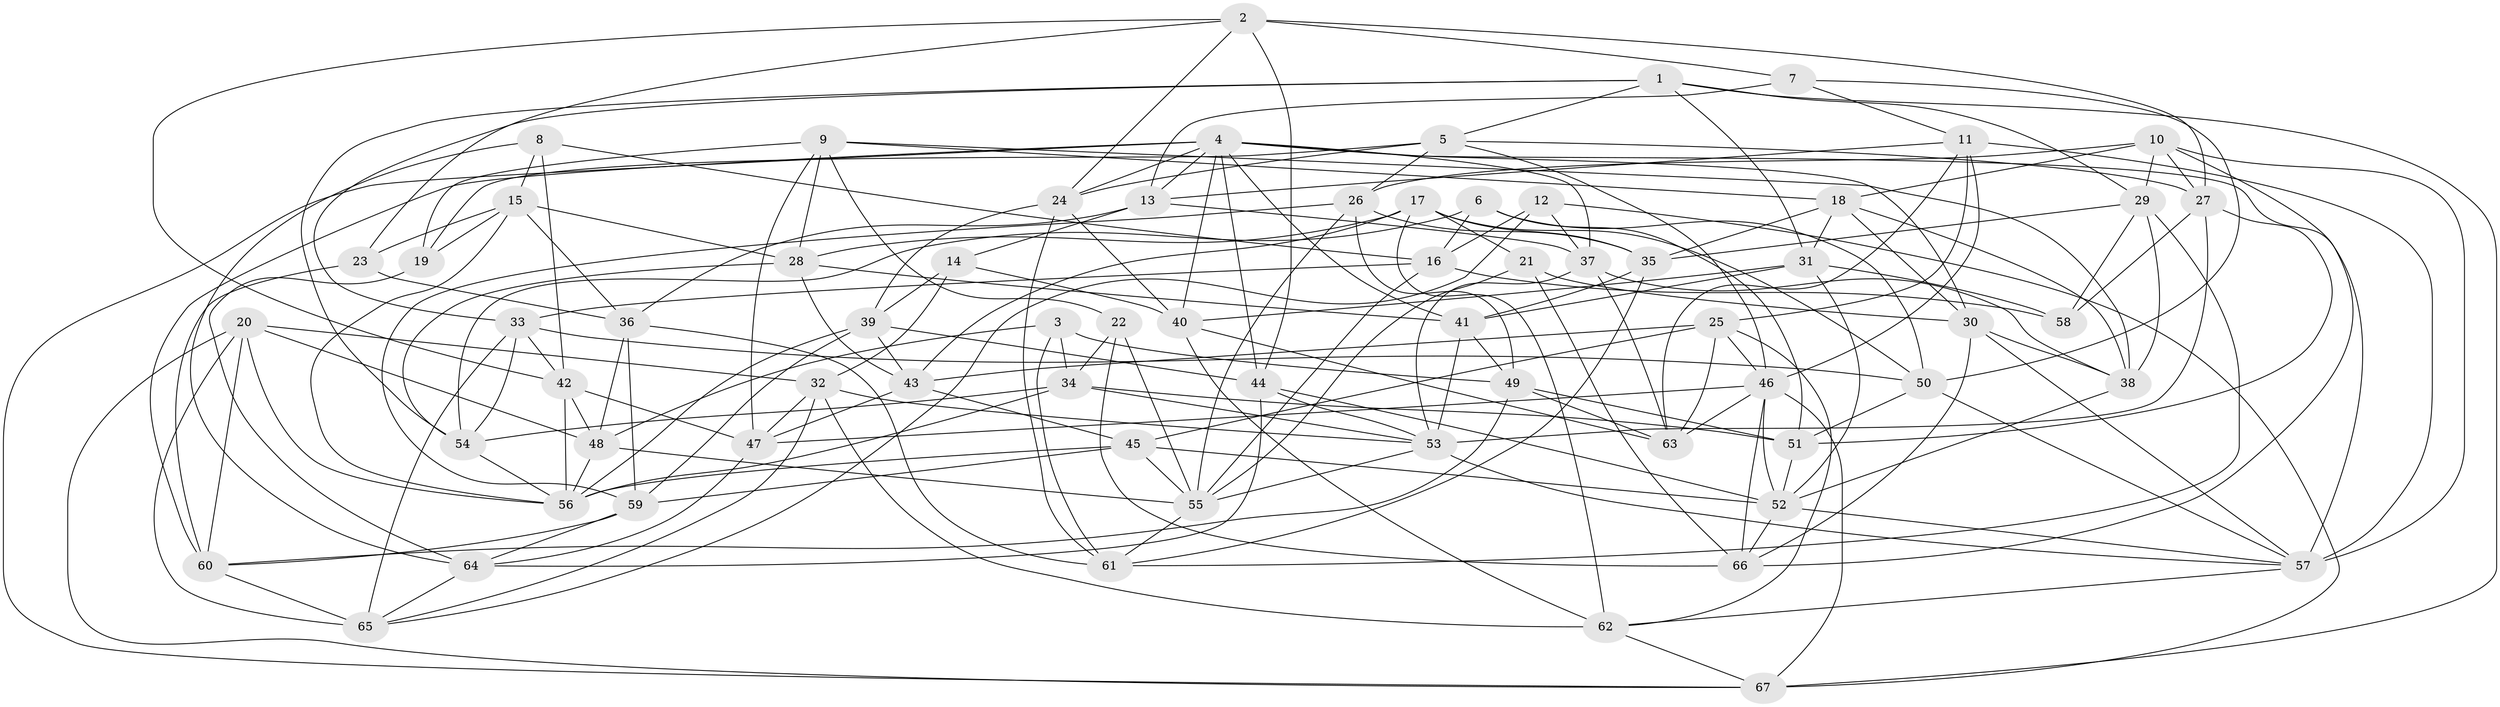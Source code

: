 // original degree distribution, {4: 1.0}
// Generated by graph-tools (version 1.1) at 2025/50/03/09/25 03:50:46]
// undirected, 67 vertices, 198 edges
graph export_dot {
graph [start="1"]
  node [color=gray90,style=filled];
  1;
  2;
  3;
  4;
  5;
  6;
  7;
  8;
  9;
  10;
  11;
  12;
  13;
  14;
  15;
  16;
  17;
  18;
  19;
  20;
  21;
  22;
  23;
  24;
  25;
  26;
  27;
  28;
  29;
  30;
  31;
  32;
  33;
  34;
  35;
  36;
  37;
  38;
  39;
  40;
  41;
  42;
  43;
  44;
  45;
  46;
  47;
  48;
  49;
  50;
  51;
  52;
  53;
  54;
  55;
  56;
  57;
  58;
  59;
  60;
  61;
  62;
  63;
  64;
  65;
  66;
  67;
  1 -- 5 [weight=1.0];
  1 -- 29 [weight=1.0];
  1 -- 31 [weight=1.0];
  1 -- 33 [weight=1.0];
  1 -- 54 [weight=1.0];
  1 -- 67 [weight=1.0];
  2 -- 7 [weight=1.0];
  2 -- 23 [weight=1.0];
  2 -- 24 [weight=1.0];
  2 -- 27 [weight=1.0];
  2 -- 42 [weight=1.0];
  2 -- 44 [weight=1.0];
  3 -- 34 [weight=1.0];
  3 -- 48 [weight=1.0];
  3 -- 49 [weight=1.0];
  3 -- 61 [weight=1.0];
  4 -- 13 [weight=1.0];
  4 -- 24 [weight=1.0];
  4 -- 30 [weight=1.0];
  4 -- 37 [weight=1.0];
  4 -- 40 [weight=1.0];
  4 -- 41 [weight=1.0];
  4 -- 44 [weight=1.0];
  4 -- 57 [weight=1.0];
  4 -- 60 [weight=1.0];
  4 -- 67 [weight=1.0];
  5 -- 19 [weight=1.0];
  5 -- 24 [weight=1.0];
  5 -- 26 [weight=1.0];
  5 -- 27 [weight=1.0];
  5 -- 46 [weight=1.0];
  6 -- 16 [weight=1.0];
  6 -- 50 [weight=1.0];
  6 -- 51 [weight=1.0];
  6 -- 54 [weight=1.0];
  7 -- 11 [weight=1.0];
  7 -- 13 [weight=1.0];
  7 -- 50 [weight=1.0];
  8 -- 15 [weight=1.0];
  8 -- 16 [weight=1.0];
  8 -- 42 [weight=1.0];
  8 -- 64 [weight=1.0];
  9 -- 18 [weight=1.0];
  9 -- 19 [weight=1.0];
  9 -- 22 [weight=1.0];
  9 -- 28 [weight=1.0];
  9 -- 38 [weight=1.0];
  9 -- 47 [weight=1.0];
  10 -- 18 [weight=1.0];
  10 -- 26 [weight=1.0];
  10 -- 27 [weight=1.0];
  10 -- 29 [weight=1.0];
  10 -- 57 [weight=1.0];
  10 -- 66 [weight=1.0];
  11 -- 13 [weight=1.0];
  11 -- 25 [weight=1.0];
  11 -- 46 [weight=1.0];
  11 -- 57 [weight=1.0];
  11 -- 63 [weight=1.0];
  12 -- 16 [weight=1.0];
  12 -- 37 [weight=1.0];
  12 -- 65 [weight=1.0];
  12 -- 67 [weight=1.0];
  13 -- 14 [weight=1.0];
  13 -- 36 [weight=1.0];
  13 -- 37 [weight=1.0];
  14 -- 32 [weight=1.0];
  14 -- 39 [weight=1.0];
  14 -- 40 [weight=1.0];
  15 -- 19 [weight=1.0];
  15 -- 23 [weight=1.0];
  15 -- 28 [weight=1.0];
  15 -- 36 [weight=1.0];
  15 -- 56 [weight=1.0];
  16 -- 33 [weight=1.0];
  16 -- 55 [weight=1.0];
  16 -- 58 [weight=1.0];
  17 -- 21 [weight=1.0];
  17 -- 28 [weight=1.0];
  17 -- 35 [weight=1.0];
  17 -- 43 [weight=1.0];
  17 -- 50 [weight=1.0];
  17 -- 62 [weight=1.0];
  18 -- 30 [weight=1.0];
  18 -- 31 [weight=1.0];
  18 -- 35 [weight=1.0];
  18 -- 38 [weight=1.0];
  19 -- 64 [weight=1.0];
  20 -- 32 [weight=1.0];
  20 -- 48 [weight=1.0];
  20 -- 56 [weight=1.0];
  20 -- 60 [weight=1.0];
  20 -- 65 [weight=1.0];
  20 -- 67 [weight=1.0];
  21 -- 30 [weight=1.0];
  21 -- 55 [weight=1.0];
  21 -- 66 [weight=1.0];
  22 -- 34 [weight=1.0];
  22 -- 55 [weight=1.0];
  22 -- 66 [weight=1.0];
  23 -- 36 [weight=1.0];
  23 -- 60 [weight=1.0];
  24 -- 39 [weight=1.0];
  24 -- 40 [weight=1.0];
  24 -- 61 [weight=1.0];
  25 -- 43 [weight=1.0];
  25 -- 45 [weight=1.0];
  25 -- 46 [weight=1.0];
  25 -- 62 [weight=1.0];
  25 -- 63 [weight=1.0];
  26 -- 35 [weight=1.0];
  26 -- 49 [weight=1.0];
  26 -- 55 [weight=1.0];
  26 -- 59 [weight=1.0];
  27 -- 51 [weight=1.0];
  27 -- 53 [weight=1.0];
  27 -- 58 [weight=1.0];
  28 -- 41 [weight=1.0];
  28 -- 43 [weight=1.0];
  28 -- 54 [weight=1.0];
  29 -- 35 [weight=1.0];
  29 -- 38 [weight=1.0];
  29 -- 58 [weight=1.0];
  29 -- 61 [weight=1.0];
  30 -- 38 [weight=1.0];
  30 -- 57 [weight=1.0];
  30 -- 66 [weight=1.0];
  31 -- 40 [weight=1.0];
  31 -- 41 [weight=1.0];
  31 -- 52 [weight=1.0];
  31 -- 58 [weight=1.0];
  32 -- 47 [weight=1.0];
  32 -- 53 [weight=1.0];
  32 -- 62 [weight=1.0];
  32 -- 65 [weight=1.0];
  33 -- 42 [weight=1.0];
  33 -- 50 [weight=1.0];
  33 -- 54 [weight=1.0];
  33 -- 65 [weight=1.0];
  34 -- 51 [weight=1.0];
  34 -- 53 [weight=1.0];
  34 -- 54 [weight=1.0];
  34 -- 56 [weight=1.0];
  35 -- 41 [weight=1.0];
  35 -- 61 [weight=1.0];
  36 -- 48 [weight=1.0];
  36 -- 59 [weight=1.0];
  36 -- 61 [weight=1.0];
  37 -- 38 [weight=1.0];
  37 -- 53 [weight=1.0];
  37 -- 63 [weight=1.0];
  38 -- 52 [weight=1.0];
  39 -- 43 [weight=1.0];
  39 -- 44 [weight=1.0];
  39 -- 56 [weight=1.0];
  39 -- 59 [weight=1.0];
  40 -- 62 [weight=1.0];
  40 -- 63 [weight=1.0];
  41 -- 49 [weight=1.0];
  41 -- 53 [weight=1.0];
  42 -- 47 [weight=1.0];
  42 -- 48 [weight=1.0];
  42 -- 56 [weight=1.0];
  43 -- 45 [weight=1.0];
  43 -- 47 [weight=1.0];
  44 -- 52 [weight=1.0];
  44 -- 53 [weight=1.0];
  44 -- 64 [weight=1.0];
  45 -- 52 [weight=1.0];
  45 -- 55 [weight=1.0];
  45 -- 56 [weight=1.0];
  45 -- 59 [weight=1.0];
  46 -- 47 [weight=1.0];
  46 -- 52 [weight=1.0];
  46 -- 63 [weight=1.0];
  46 -- 66 [weight=1.0];
  46 -- 67 [weight=1.0];
  47 -- 64 [weight=1.0];
  48 -- 55 [weight=1.0];
  48 -- 56 [weight=1.0];
  49 -- 51 [weight=1.0];
  49 -- 60 [weight=1.0];
  49 -- 63 [weight=1.0];
  50 -- 51 [weight=1.0];
  50 -- 57 [weight=1.0];
  51 -- 52 [weight=1.0];
  52 -- 57 [weight=1.0];
  52 -- 66 [weight=1.0];
  53 -- 55 [weight=1.0];
  53 -- 57 [weight=1.0];
  54 -- 56 [weight=1.0];
  55 -- 61 [weight=1.0];
  57 -- 62 [weight=1.0];
  59 -- 60 [weight=1.0];
  59 -- 64 [weight=1.0];
  60 -- 65 [weight=1.0];
  62 -- 67 [weight=1.0];
  64 -- 65 [weight=1.0];
}
